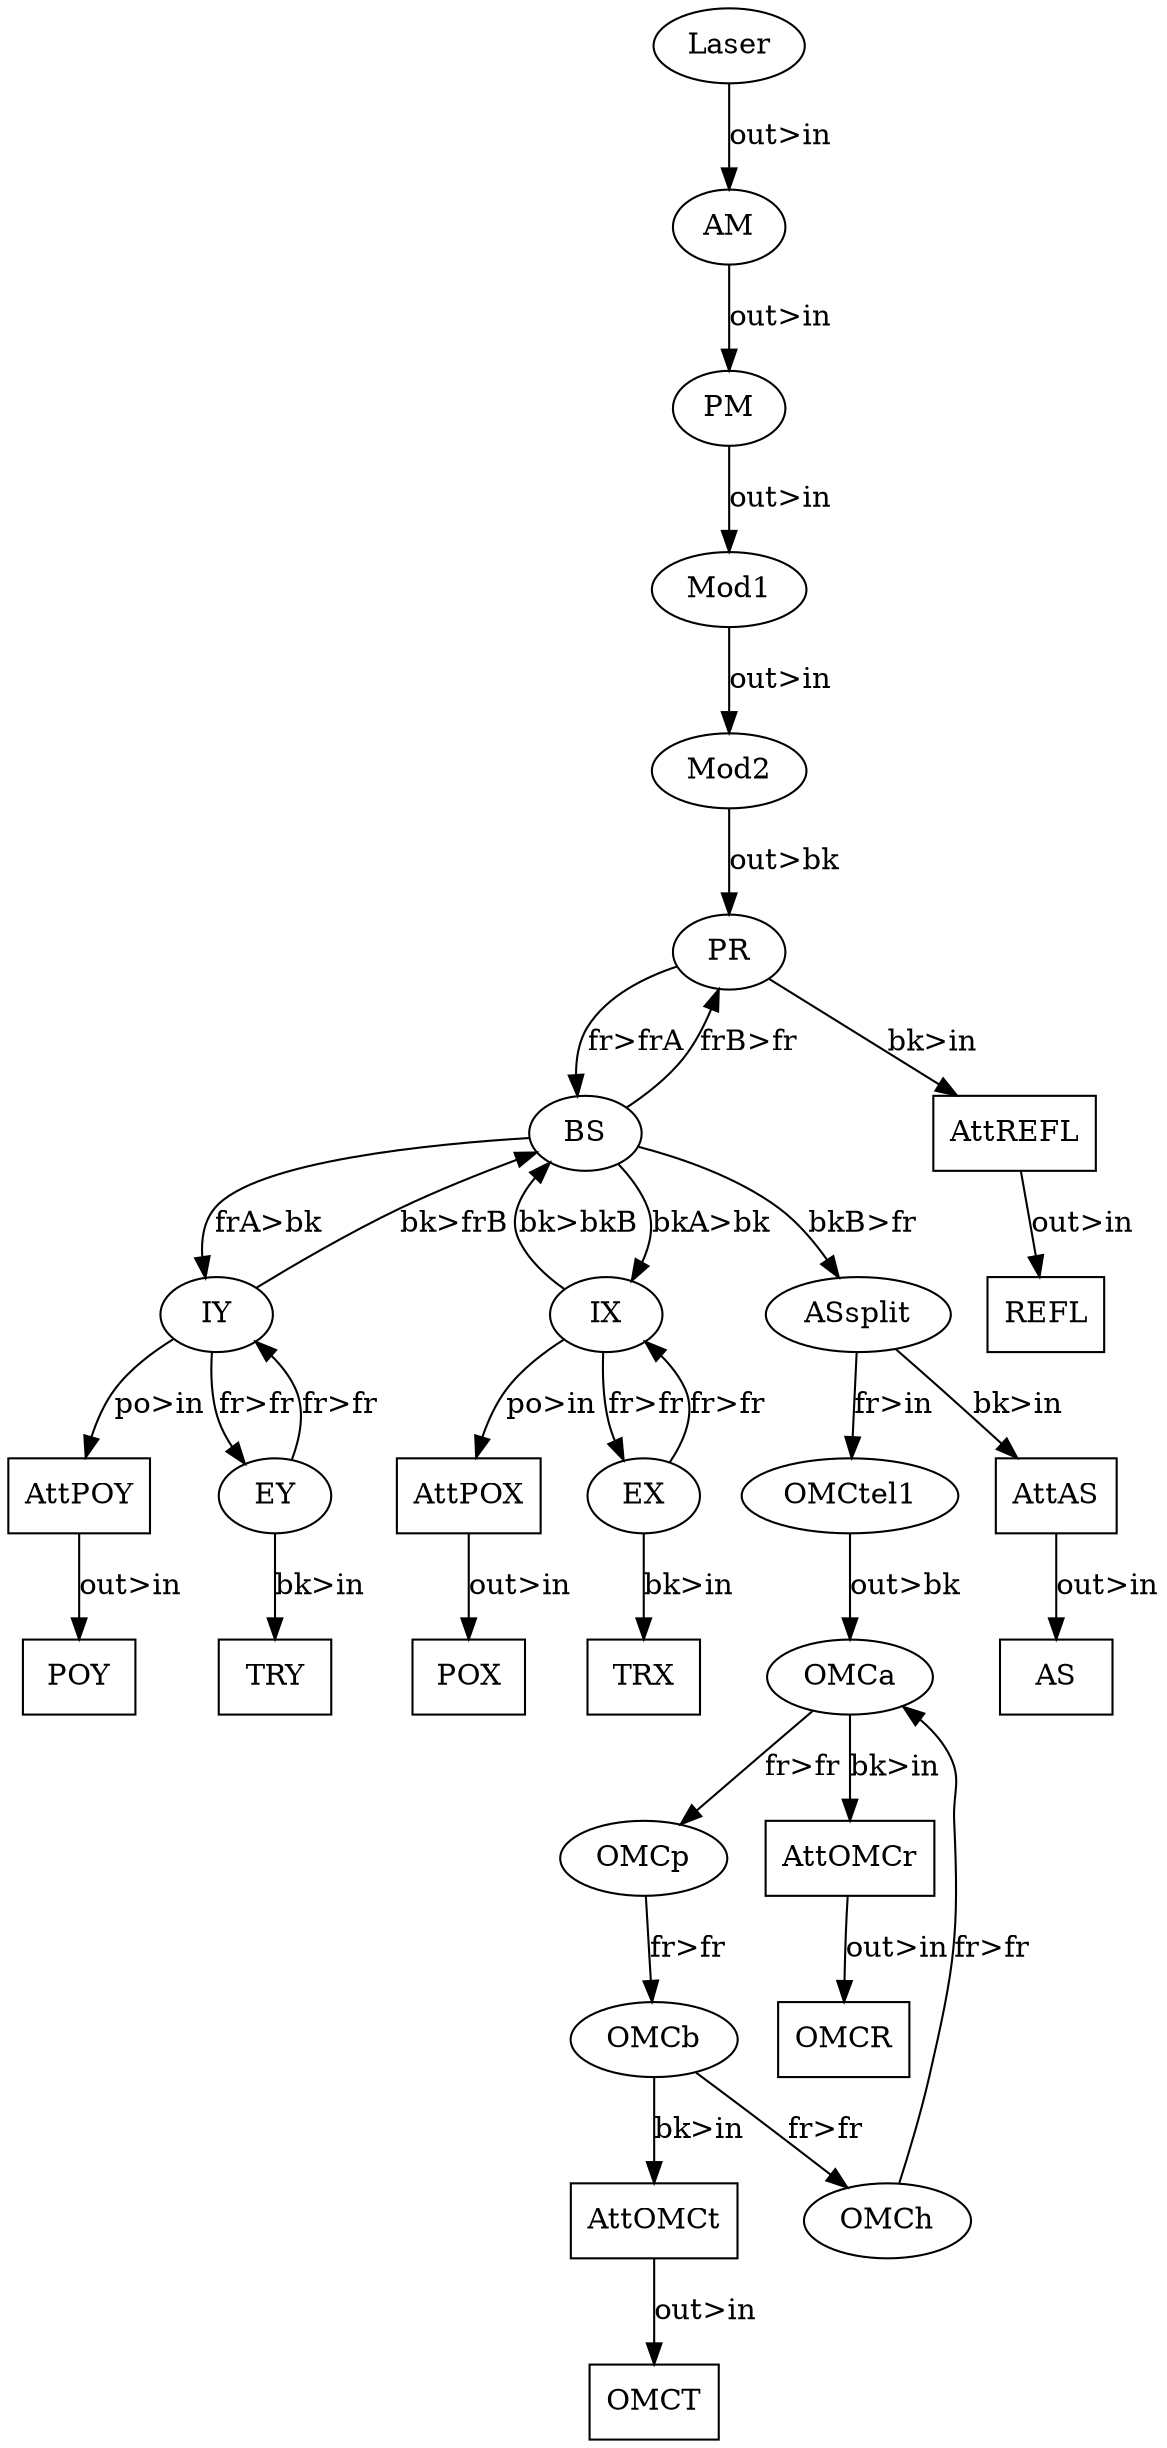 digraph G {
    Laser;
    AM;
    PM;
    Mod1;
    Mod2;
    PR;
    BS;
    IX;
    IY;
    EX;
    EY;
    ASsplit;
    OMCtel1;
    OMCa;
    OMCb;
    OMCp;
    OMCh;
    AttREFL [shape=box];
    AttPOX [shape=box];
    AttPOY [shape=box];
    AttAS [shape=box];
    AttOMCt [shape=box];
    AttOMCr [shape=box];
    REFL [shape=box];
    POX [shape=box];
    POY [shape=box];
    AS [shape=box];
    OMCT [shape=box];
    OMCR [shape=box];
    TRX [shape=box];
    TRY [shape=box];
     Laser -> AM [label="out>in"];
     AM -> PM [label="out>in"];
     PM -> Mod1 [label="out>in"];
     Mod1 -> Mod2 [label="out>in"];
     Mod2 -> PR [label="out>bk"];
     PR -> BS [label="fr>frA"];
     BS -> IY [label="frA>bk"];
     BS -> IX [label="bkA>bk"];
     IY -> BS [label="bk>frB"];
     IX -> BS [label="bk>bkB"];
     BS -> PR [label="frB>fr"];
     IX -> EX [label="fr>fr"];
     EX -> IX [label="fr>fr"];
     IY -> EY [label="fr>fr"];
     EY -> IY [label="fr>fr"];
     BS -> ASsplit [label="bkB>fr"];
     OMCa -> OMCp [label="fr>fr"];
     OMCp -> OMCb [label="fr>fr"];
     OMCb -> OMCh [label="fr>fr"];
     OMCh -> OMCa [label="fr>fr"];
     ASsplit -> OMCtel1 [label="fr>in"];
     OMCtel1 -> OMCa [label="out>bk"];
     PR -> AttREFL [label="bk>in"];
     AttREFL -> REFL [label="out>in"];
     IX -> AttPOX [label="po>in"];
     AttPOX -> POX [label="out>in"];
     IY -> AttPOY [label="po>in"];
     AttPOY -> POY [label="out>in"];
     EX -> TRX [label="bk>in"];
     EY -> TRY [label="bk>in"];
     ASsplit -> AttAS [label="bk>in"];
     AttAS -> AS [label="out>in"];
     OMCa -> AttOMCr [label="bk>in"];
     AttOMCr -> OMCR [label="out>in"];
     OMCb -> AttOMCt [label="bk>in"];
     AttOMCt -> OMCT [label="out>in"];
}
